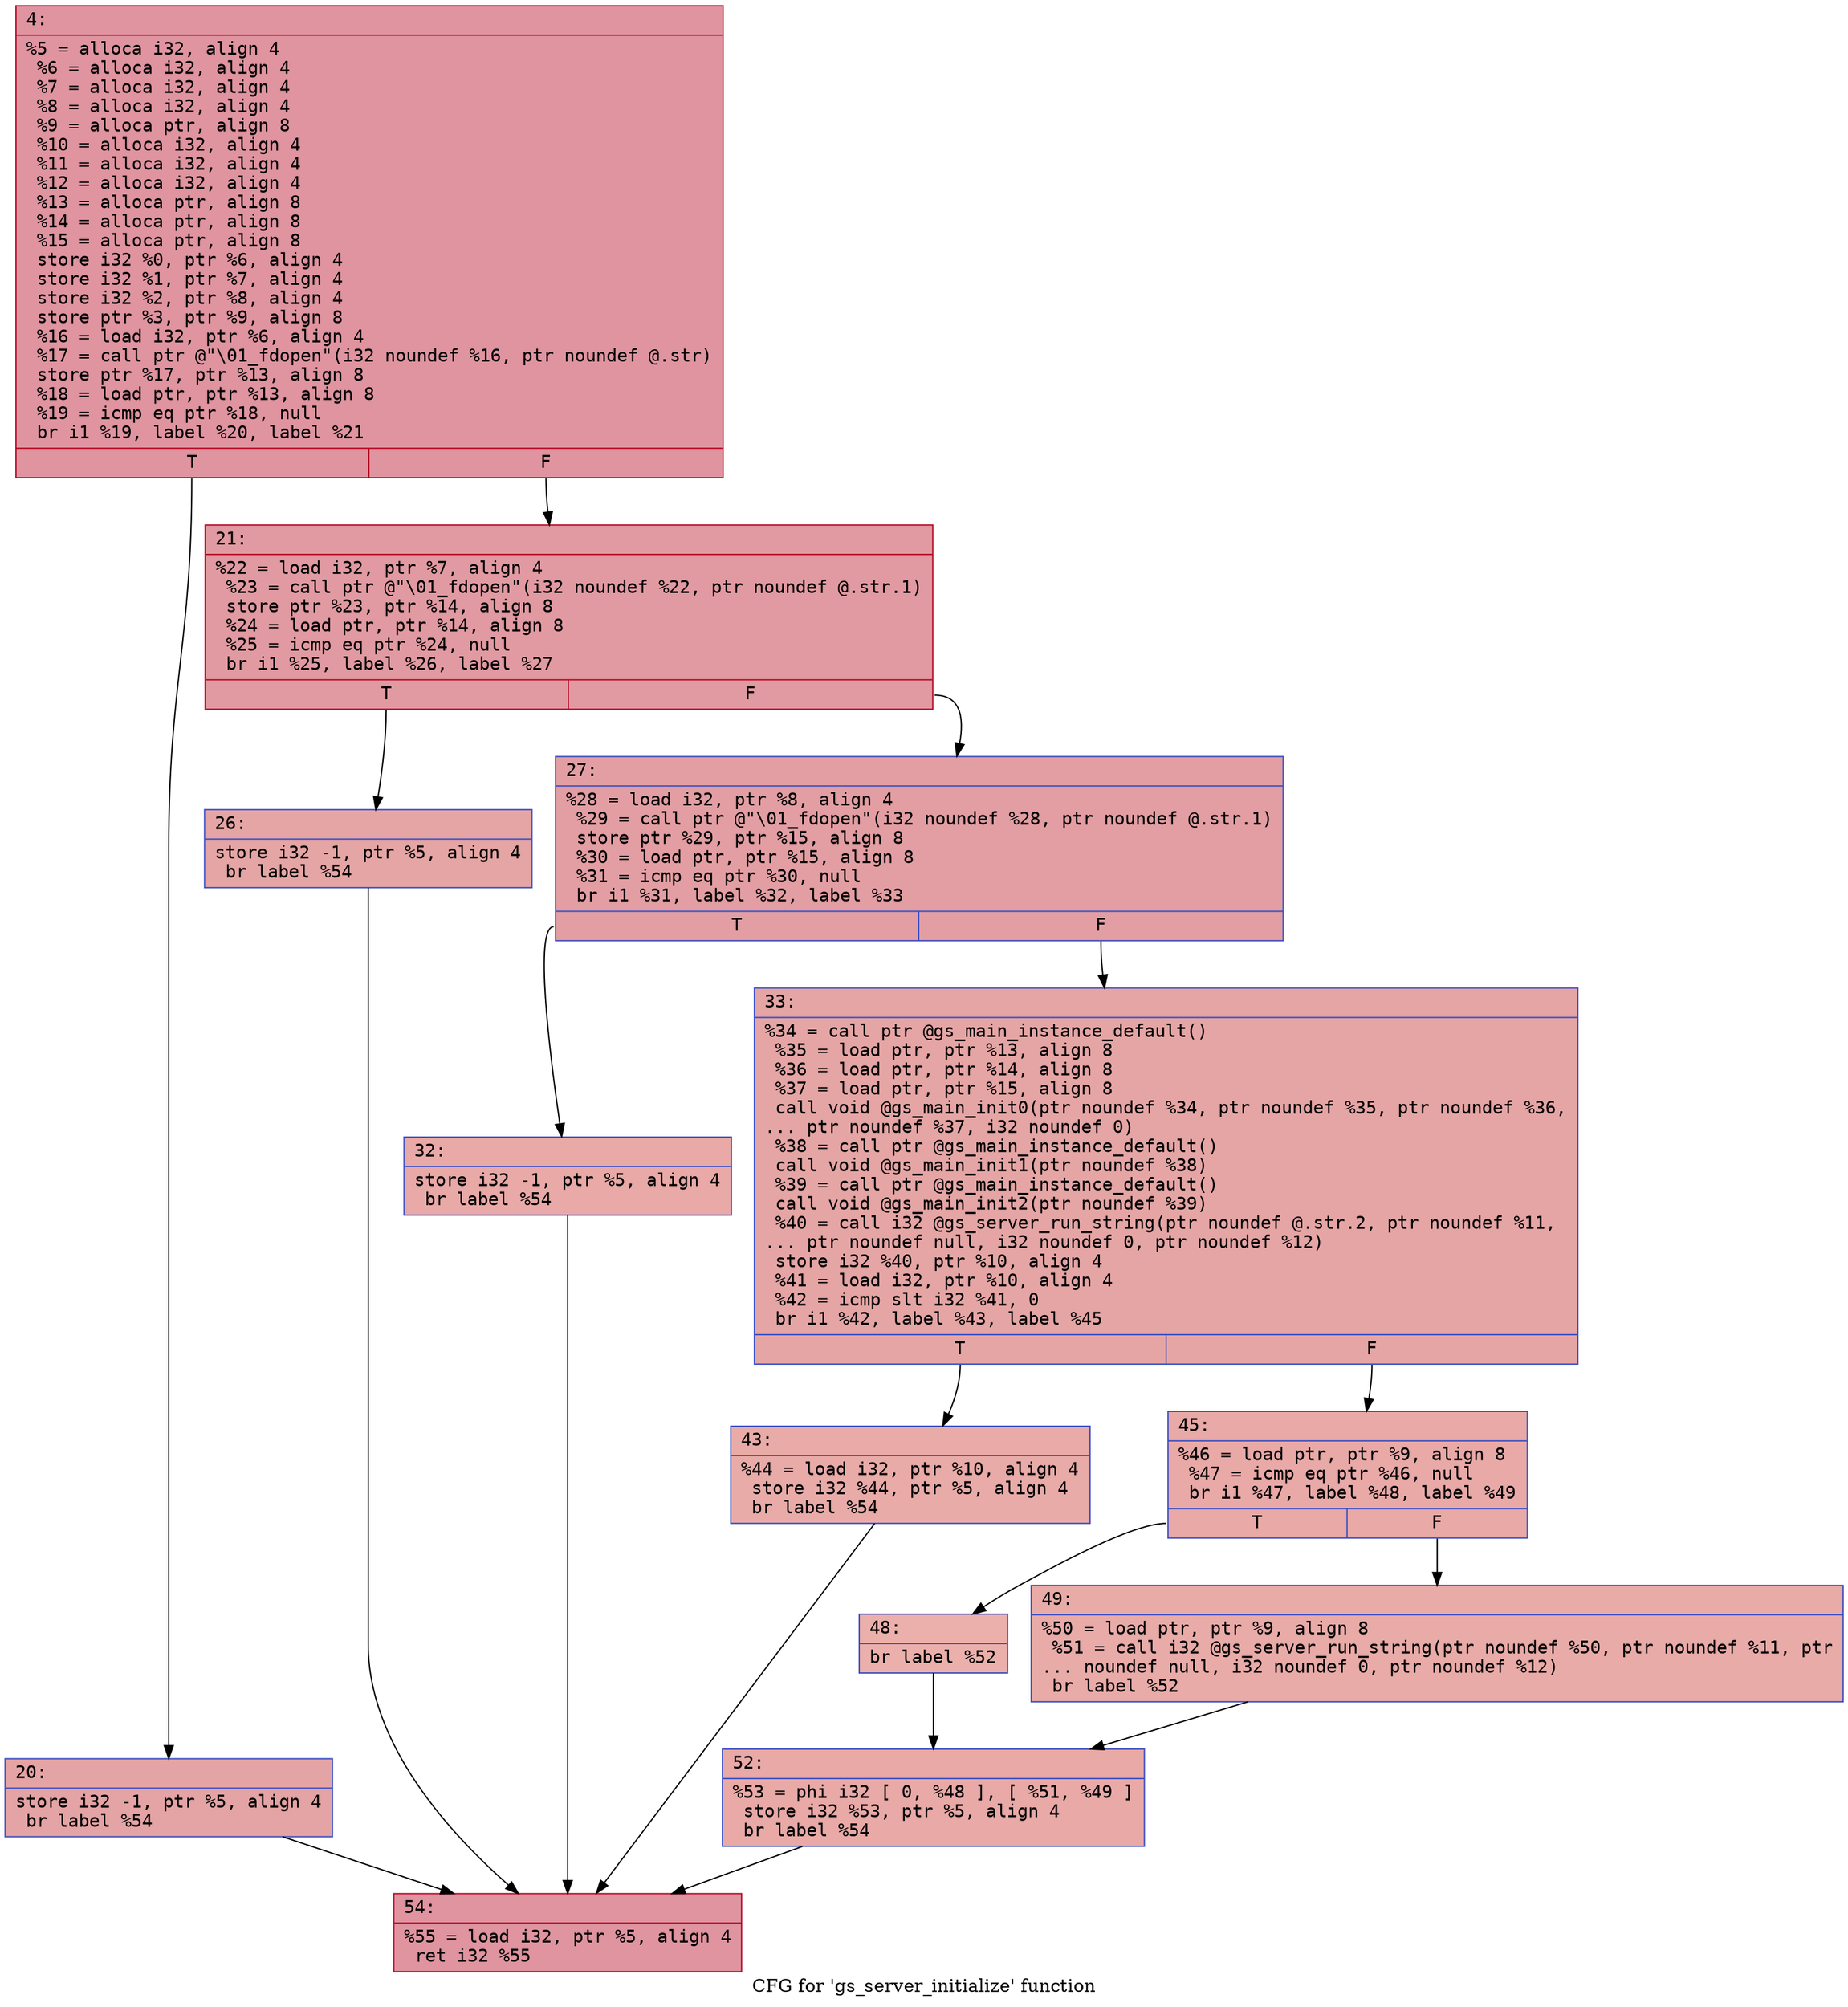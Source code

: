 digraph "CFG for 'gs_server_initialize' function" {
	label="CFG for 'gs_server_initialize' function";

	Node0x600002c5c640 [shape=record,color="#b70d28ff", style=filled, fillcolor="#b70d2870" fontname="Courier",label="{4:\l|  %5 = alloca i32, align 4\l  %6 = alloca i32, align 4\l  %7 = alloca i32, align 4\l  %8 = alloca i32, align 4\l  %9 = alloca ptr, align 8\l  %10 = alloca i32, align 4\l  %11 = alloca i32, align 4\l  %12 = alloca i32, align 4\l  %13 = alloca ptr, align 8\l  %14 = alloca ptr, align 8\l  %15 = alloca ptr, align 8\l  store i32 %0, ptr %6, align 4\l  store i32 %1, ptr %7, align 4\l  store i32 %2, ptr %8, align 4\l  store ptr %3, ptr %9, align 8\l  %16 = load i32, ptr %6, align 4\l  %17 = call ptr @\"\\01_fdopen\"(i32 noundef %16, ptr noundef @.str)\l  store ptr %17, ptr %13, align 8\l  %18 = load ptr, ptr %13, align 8\l  %19 = icmp eq ptr %18, null\l  br i1 %19, label %20, label %21\l|{<s0>T|<s1>F}}"];
	Node0x600002c5c640:s0 -> Node0x600002c5c690[tooltip="4 -> 20\nProbability 37.50%" ];
	Node0x600002c5c640:s1 -> Node0x600002c5c6e0[tooltip="4 -> 21\nProbability 62.50%" ];
	Node0x600002c5c690 [shape=record,color="#3d50c3ff", style=filled, fillcolor="#c32e3170" fontname="Courier",label="{20:\l|  store i32 -1, ptr %5, align 4\l  br label %54\l}"];
	Node0x600002c5c690 -> Node0x600002c5ca00[tooltip="20 -> 54\nProbability 100.00%" ];
	Node0x600002c5c6e0 [shape=record,color="#b70d28ff", style=filled, fillcolor="#bb1b2c70" fontname="Courier",label="{21:\l|  %22 = load i32, ptr %7, align 4\l  %23 = call ptr @\"\\01_fdopen\"(i32 noundef %22, ptr noundef @.str.1)\l  store ptr %23, ptr %14, align 8\l  %24 = load ptr, ptr %14, align 8\l  %25 = icmp eq ptr %24, null\l  br i1 %25, label %26, label %27\l|{<s0>T|<s1>F}}"];
	Node0x600002c5c6e0:s0 -> Node0x600002c5c730[tooltip="21 -> 26\nProbability 37.50%" ];
	Node0x600002c5c6e0:s1 -> Node0x600002c5c780[tooltip="21 -> 27\nProbability 62.50%" ];
	Node0x600002c5c730 [shape=record,color="#3d50c3ff", style=filled, fillcolor="#c5333470" fontname="Courier",label="{26:\l|  store i32 -1, ptr %5, align 4\l  br label %54\l}"];
	Node0x600002c5c730 -> Node0x600002c5ca00[tooltip="26 -> 54\nProbability 100.00%" ];
	Node0x600002c5c780 [shape=record,color="#3d50c3ff", style=filled, fillcolor="#be242e70" fontname="Courier",label="{27:\l|  %28 = load i32, ptr %8, align 4\l  %29 = call ptr @\"\\01_fdopen\"(i32 noundef %28, ptr noundef @.str.1)\l  store ptr %29, ptr %15, align 8\l  %30 = load ptr, ptr %15, align 8\l  %31 = icmp eq ptr %30, null\l  br i1 %31, label %32, label %33\l|{<s0>T|<s1>F}}"];
	Node0x600002c5c780:s0 -> Node0x600002c5c7d0[tooltip="27 -> 32\nProbability 37.50%" ];
	Node0x600002c5c780:s1 -> Node0x600002c5c820[tooltip="27 -> 33\nProbability 62.50%" ];
	Node0x600002c5c7d0 [shape=record,color="#3d50c3ff", style=filled, fillcolor="#ca3b3770" fontname="Courier",label="{32:\l|  store i32 -1, ptr %5, align 4\l  br label %54\l}"];
	Node0x600002c5c7d0 -> Node0x600002c5ca00[tooltip="32 -> 54\nProbability 100.00%" ];
	Node0x600002c5c820 [shape=record,color="#3d50c3ff", style=filled, fillcolor="#c5333470" fontname="Courier",label="{33:\l|  %34 = call ptr @gs_main_instance_default()\l  %35 = load ptr, ptr %13, align 8\l  %36 = load ptr, ptr %14, align 8\l  %37 = load ptr, ptr %15, align 8\l  call void @gs_main_init0(ptr noundef %34, ptr noundef %35, ptr noundef %36,\l... ptr noundef %37, i32 noundef 0)\l  %38 = call ptr @gs_main_instance_default()\l  call void @gs_main_init1(ptr noundef %38)\l  %39 = call ptr @gs_main_instance_default()\l  call void @gs_main_init2(ptr noundef %39)\l  %40 = call i32 @gs_server_run_string(ptr noundef @.str.2, ptr noundef %11,\l... ptr noundef null, i32 noundef 0, ptr noundef %12)\l  store i32 %40, ptr %10, align 4\l  %41 = load i32, ptr %10, align 4\l  %42 = icmp slt i32 %41, 0\l  br i1 %42, label %43, label %45\l|{<s0>T|<s1>F}}"];
	Node0x600002c5c820:s0 -> Node0x600002c5c870[tooltip="33 -> 43\nProbability 37.50%" ];
	Node0x600002c5c820:s1 -> Node0x600002c5c8c0[tooltip="33 -> 45\nProbability 62.50%" ];
	Node0x600002c5c870 [shape=record,color="#3d50c3ff", style=filled, fillcolor="#cc403a70" fontname="Courier",label="{43:\l|  %44 = load i32, ptr %10, align 4\l  store i32 %44, ptr %5, align 4\l  br label %54\l}"];
	Node0x600002c5c870 -> Node0x600002c5ca00[tooltip="43 -> 54\nProbability 100.00%" ];
	Node0x600002c5c8c0 [shape=record,color="#3d50c3ff", style=filled, fillcolor="#ca3b3770" fontname="Courier",label="{45:\l|  %46 = load ptr, ptr %9, align 8\l  %47 = icmp eq ptr %46, null\l  br i1 %47, label %48, label %49\l|{<s0>T|<s1>F}}"];
	Node0x600002c5c8c0:s0 -> Node0x600002c5c910[tooltip="45 -> 48\nProbability 37.50%" ];
	Node0x600002c5c8c0:s1 -> Node0x600002c5c960[tooltip="45 -> 49\nProbability 62.50%" ];
	Node0x600002c5c910 [shape=record,color="#3d50c3ff", style=filled, fillcolor="#d24b4070" fontname="Courier",label="{48:\l|  br label %52\l}"];
	Node0x600002c5c910 -> Node0x600002c5c9b0[tooltip="48 -> 52\nProbability 100.00%" ];
	Node0x600002c5c960 [shape=record,color="#3d50c3ff", style=filled, fillcolor="#cc403a70" fontname="Courier",label="{49:\l|  %50 = load ptr, ptr %9, align 8\l  %51 = call i32 @gs_server_run_string(ptr noundef %50, ptr noundef %11, ptr\l... noundef null, i32 noundef 0, ptr noundef %12)\l  br label %52\l}"];
	Node0x600002c5c960 -> Node0x600002c5c9b0[tooltip="49 -> 52\nProbability 100.00%" ];
	Node0x600002c5c9b0 [shape=record,color="#3d50c3ff", style=filled, fillcolor="#ca3b3770" fontname="Courier",label="{52:\l|  %53 = phi i32 [ 0, %48 ], [ %51, %49 ]\l  store i32 %53, ptr %5, align 4\l  br label %54\l}"];
	Node0x600002c5c9b0 -> Node0x600002c5ca00[tooltip="52 -> 54\nProbability 100.00%" ];
	Node0x600002c5ca00 [shape=record,color="#b70d28ff", style=filled, fillcolor="#b70d2870" fontname="Courier",label="{54:\l|  %55 = load i32, ptr %5, align 4\l  ret i32 %55\l}"];
}
